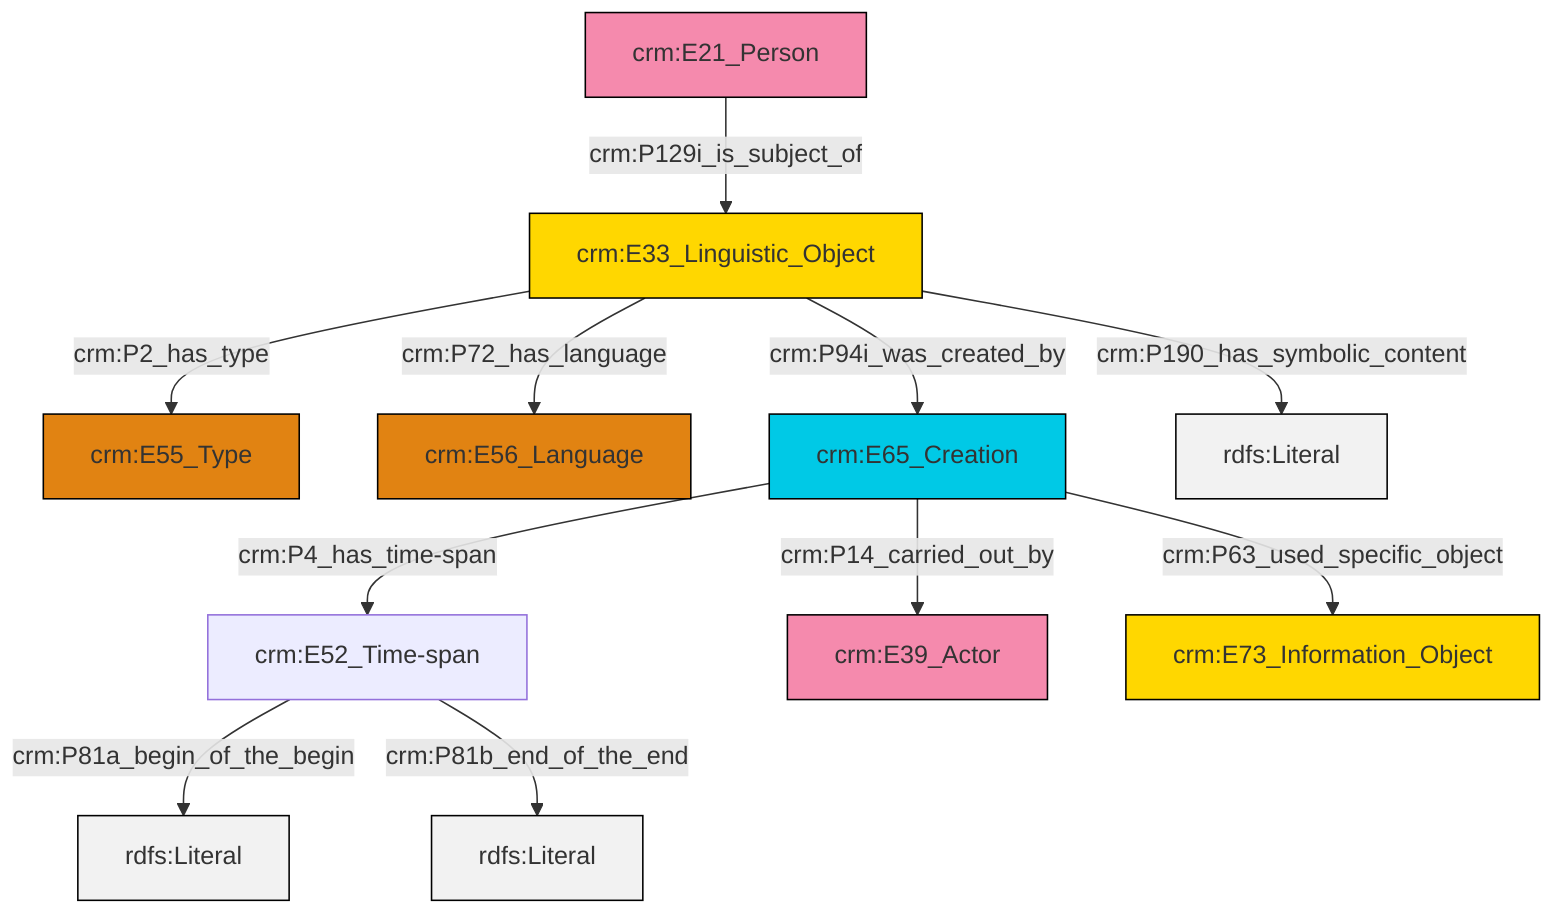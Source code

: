 graph TD
classDef Literal fill:#f2f2f2,stroke:#000000;
classDef CRM_Entity fill:#FFFFFF,stroke:#000000;
classDef Temporal_Entity fill:#00C9E6, stroke:#000000;
classDef Type fill:#E18312, stroke:#000000;
classDef Time-Span fill:#2C9C91, stroke:#000000;
classDef Appellation fill:#FFEB7F, stroke:#000000;
classDef Place fill:#008836, stroke:#000000;
classDef Persistent_Item fill:#B266B2, stroke:#000000;
classDef Conceptual_Object fill:#FFD700, stroke:#000000;
classDef Physical_Thing fill:#D2B48C, stroke:#000000;
classDef Actor fill:#f58aad, stroke:#000000;
classDef PC_Classes fill:#4ce600, stroke:#000000;
classDef Multi fill:#cccccc,stroke:#000000;

4["crm:E52_Time-span"]:::Default -->|crm:P81a_begin_of_the_begin| 5[rdfs:Literal]:::Literal
0["crm:E33_Linguistic_Object"]:::Conceptual_Object -->|crm:P72_has_language| 10["crm:E56_Language"]:::Type
11["crm:E65_Creation"]:::Temporal_Entity -->|crm:P14_carried_out_by| 8["crm:E39_Actor"]:::Actor
0["crm:E33_Linguistic_Object"]:::Conceptual_Object -->|crm:P2_has_type| 6["crm:E55_Type"]:::Type
0["crm:E33_Linguistic_Object"]:::Conceptual_Object -->|crm:P94i_was_created_by| 11["crm:E65_Creation"]:::Temporal_Entity
11["crm:E65_Creation"]:::Temporal_Entity -->|crm:P4_has_time-span| 4["crm:E52_Time-span"]:::Default
11["crm:E65_Creation"]:::Temporal_Entity -->|crm:P63_used_specific_object| 14["crm:E73_Information_Object"]:::Conceptual_Object
4["crm:E52_Time-span"]:::Default -->|crm:P81b_end_of_the_end| 15[rdfs:Literal]:::Literal
0["crm:E33_Linguistic_Object"]:::Conceptual_Object -->|crm:P190_has_symbolic_content| 16[rdfs:Literal]:::Literal
2["crm:E21_Person"]:::Actor -->|crm:P129i_is_subject_of| 0["crm:E33_Linguistic_Object"]:::Conceptual_Object